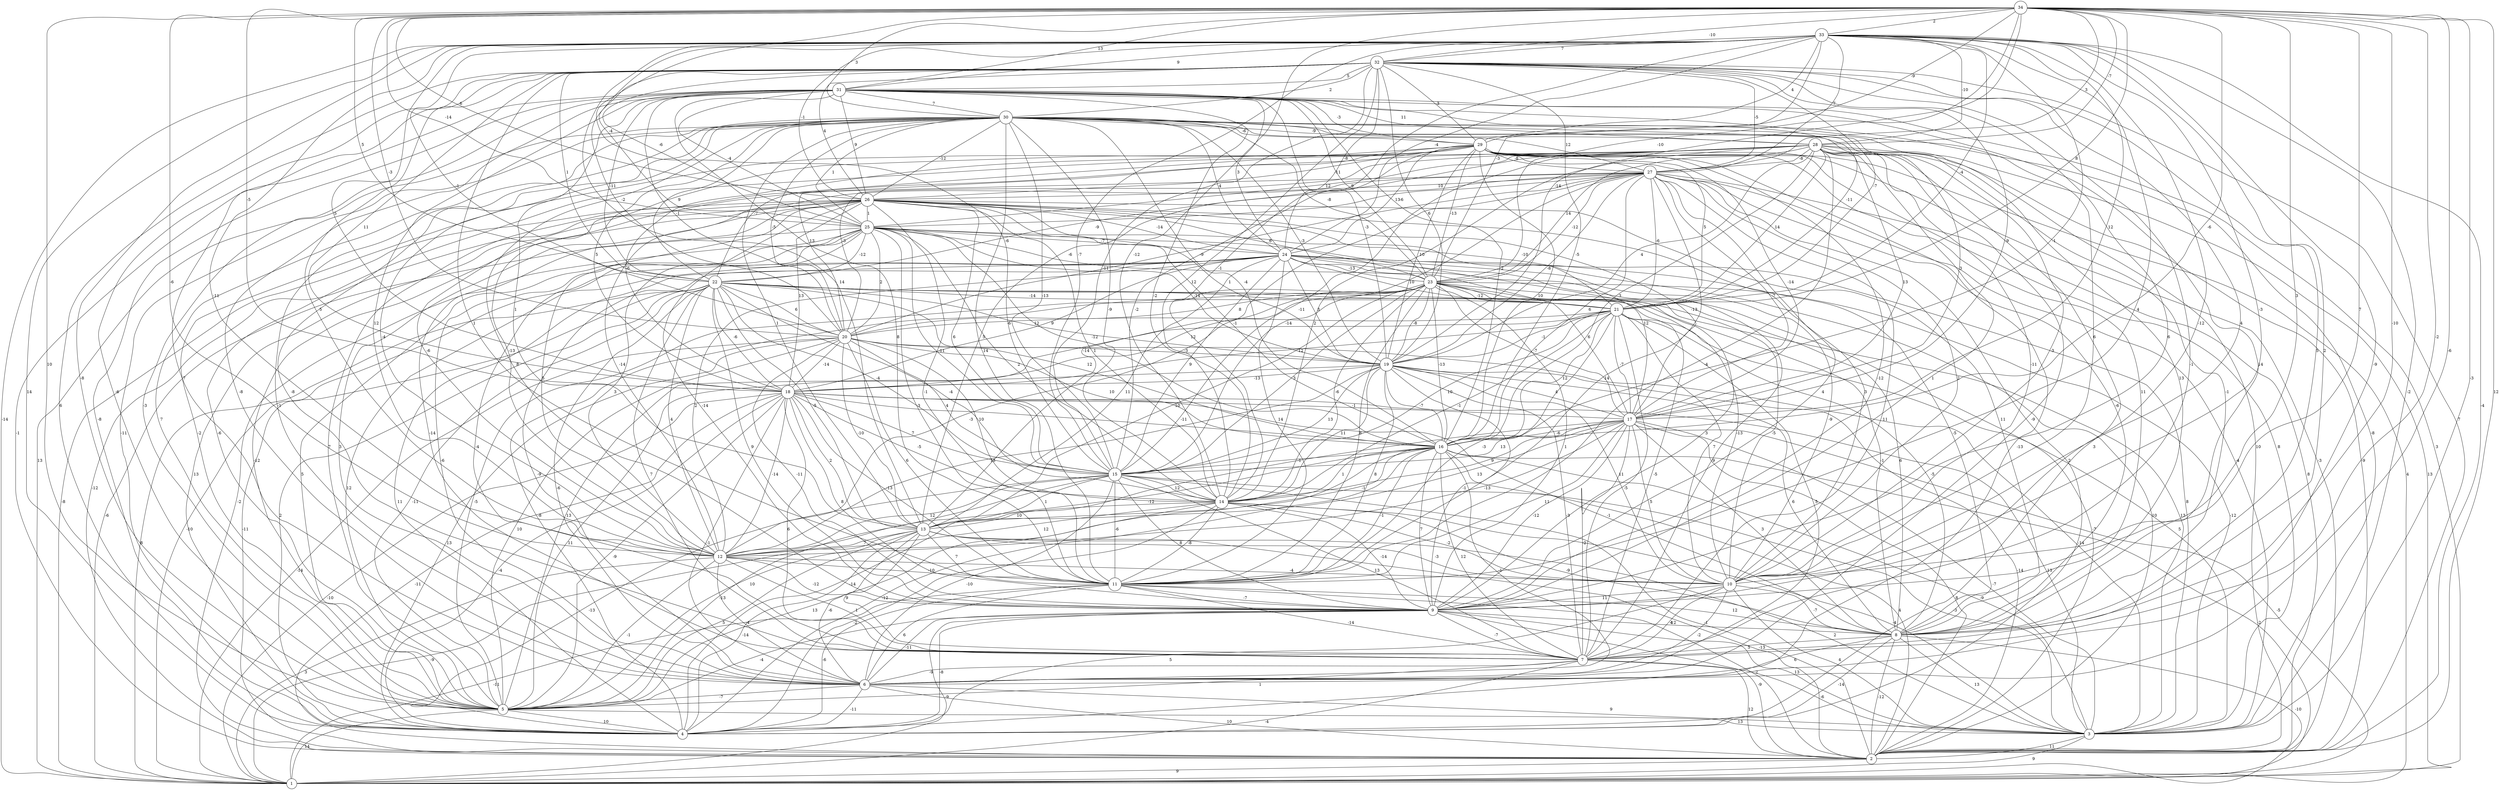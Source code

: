 graph { 
	 fontname="Helvetica,Arial,sans-serif" 
	 node [shape = circle]; 
	 34 -- 2 [label = "12"];
	 34 -- 3 [label = "-3"];
	 34 -- 5 [label = "10"];
	 34 -- 6 [label = "-6"];
	 34 -- 7 [label = "-2"];
	 34 -- 8 [label = "-10"];
	 34 -- 9 [label = "7"];
	 34 -- 10 [label = "3"];
	 34 -- 12 [label = "-6"];
	 34 -- 14 [label = "-12"];
	 34 -- 15 [label = "-6"];
	 34 -- 16 [label = "-6"];
	 34 -- 18 [label = "-5"];
	 34 -- 19 [label = "-14"];
	 34 -- 20 [label = "-3"];
	 34 -- 21 [label = "8"];
	 34 -- 22 [label = "5"];
	 34 -- 23 [label = "-10"];
	 34 -- 25 [label = "-14"];
	 34 -- 26 [label = "6"];
	 34 -- 27 [label = "3"];
	 34 -- 28 [label = "-7"];
	 34 -- 29 [label = "-9"];
	 34 -- 30 [label = "3"];
	 34 -- 31 [label = "13"];
	 34 -- 32 [label = "-10"];
	 34 -- 33 [label = "2"];
	 33 -- 1 [label = "-14"];
	 33 -- 2 [label = "-4"];
	 33 -- 3 [label = "-2"];
	 33 -- 4 [label = "14"];
	 33 -- 5 [label = "-8"];
	 33 -- 6 [label = "-9"];
	 33 -- 7 [label = "2"];
	 33 -- 9 [label = "-12"];
	 33 -- 10 [label = "-3"];
	 33 -- 11 [label = "4"];
	 33 -- 12 [label = "-11"];
	 33 -- 13 [label = "14"];
	 33 -- 14 [label = "-1"];
	 33 -- 15 [label = "-7"];
	 33 -- 16 [label = "-1"];
	 33 -- 17 [label = "12"];
	 33 -- 18 [label = "5"];
	 33 -- 20 [label = "-1"];
	 33 -- 21 [label = "-4"];
	 33 -- 23 [label = "-3"];
	 33 -- 24 [label = "-4"];
	 33 -- 25 [label = "-4"];
	 33 -- 26 [label = "-1"];
	 33 -- 27 [label = "7"];
	 33 -- 28 [label = "-10"];
	 33 -- 29 [label = "4"];
	 33 -- 31 [label = "9"];
	 33 -- 32 [label = "7"];
	 32 -- 2 [label = "7"];
	 32 -- 4 [label = "6"];
	 32 -- 5 [label = "-6"];
	 32 -- 6 [label = "7"];
	 32 -- 7 [label = "-1"];
	 32 -- 8 [label = "5"];
	 32 -- 9 [label = "6"];
	 32 -- 10 [label = "4"];
	 32 -- 11 [label = "1"];
	 32 -- 12 [label = "5"];
	 32 -- 14 [label = "12"];
	 32 -- 15 [label = "-11"];
	 32 -- 16 [label = "-5"];
	 32 -- 17 [label = "-9"];
	 32 -- 18 [label = "11"];
	 32 -- 19 [label = "6"];
	 32 -- 20 [label = "-2"];
	 32 -- 21 [label = "-7"];
	 32 -- 22 [label = "1"];
	 32 -- 24 [label = "-8"];
	 32 -- 25 [label = "-6"];
	 32 -- 26 [label = "4"];
	 32 -- 27 [label = "-5"];
	 32 -- 29 [label = "3"];
	 32 -- 30 [label = "2"];
	 32 -- 31 [label = "5"];
	 31 -- 1 [label = "3"];
	 31 -- 2 [label = "-1"];
	 31 -- 4 [label = "-8"];
	 31 -- 5 [label = "-3"];
	 31 -- 6 [label = "-8"];
	 31 -- 8 [label = "14"];
	 31 -- 10 [label = "6"];
	 31 -- 11 [label = "8"];
	 31 -- 12 [label = "12"];
	 31 -- 13 [label = "1"];
	 31 -- 14 [label = "-2"];
	 31 -- 16 [label = "-2"];
	 31 -- 19 [label = "-3"];
	 31 -- 20 [label = "-1"];
	 31 -- 21 [label = "-11"];
	 31 -- 22 [label = "-11"];
	 31 -- 23 [label = "9"];
	 31 -- 24 [label = "3"];
	 31 -- 25 [label = "-4"];
	 31 -- 26 [label = "9"];
	 31 -- 28 [label = "11"];
	 31 -- 29 [label = "-3"];
	 31 -- 30 [label = "7"];
	 30 -- 1 [label = "13"];
	 30 -- 2 [label = "10"];
	 30 -- 3 [label = "-8"];
	 30 -- 4 [label = "-11"];
	 30 -- 5 [label = "7"];
	 30 -- 6 [label = "-1"];
	 30 -- 7 [label = "-8"];
	 30 -- 8 [label = "13"];
	 30 -- 9 [label = "8"];
	 30 -- 10 [label = "-3"];
	 30 -- 11 [label = "14"];
	 30 -- 12 [label = "-4"];
	 30 -- 13 [label = "1"];
	 30 -- 14 [label = "-9"];
	 30 -- 15 [label = "-13"];
	 30 -- 16 [label = "-4"];
	 30 -- 17 [label = "3"];
	 30 -- 18 [label = "5"];
	 30 -- 19 [label = "-3"];
	 30 -- 20 [label = "-5"];
	 30 -- 22 [label = "9"];
	 30 -- 23 [label = "-8"];
	 30 -- 24 [label = "4"];
	 30 -- 25 [label = "1"];
	 30 -- 26 [label = "-12"];
	 30 -- 27 [label = "12"];
	 30 -- 28 [label = "-9"];
	 30 -- 29 [label = "-6"];
	 29 -- 1 [label = "4"];
	 29 -- 2 [label = "-3"];
	 29 -- 3 [label = "8"];
	 29 -- 4 [label = "-13"];
	 29 -- 5 [label = "-2"];
	 29 -- 8 [label = "11"];
	 29 -- 9 [label = "-12"];
	 29 -- 12 [label = "-6"];
	 29 -- 15 [label = "-2"];
	 29 -- 16 [label = "10"];
	 29 -- 17 [label = "-14"];
	 29 -- 18 [label = "-6"];
	 29 -- 19 [label = "10"];
	 29 -- 20 [label = "13"];
	 29 -- 21 [label = "5"];
	 29 -- 22 [label = "-7"];
	 29 -- 23 [label = "-13"];
	 29 -- 24 [label = "13"];
	 29 -- 26 [label = "-11"];
	 29 -- 27 [label = "-8"];
	 28 -- 1 [label = "13"];
	 28 -- 2 [label = "-9"];
	 28 -- 4 [label = "3"];
	 28 -- 5 [label = "-6"];
	 28 -- 6 [label = "-9"];
	 28 -- 8 [label = "-1"];
	 28 -- 9 [label = "1"];
	 28 -- 10 [label = "-11"];
	 28 -- 11 [label = "-4"];
	 28 -- 12 [label = "-13"];
	 28 -- 13 [label = "5"];
	 28 -- 14 [label = "2"];
	 28 -- 15 [label = "-11"];
	 28 -- 16 [label = "3"];
	 28 -- 17 [label = "13"];
	 28 -- 19 [label = "4"];
	 28 -- 20 [label = "-3"];
	 28 -- 21 [label = "14"];
	 28 -- 23 [label = "14"];
	 28 -- 25 [label = "12"];
	 28 -- 27 [label = "-8"];
	 27 -- 2 [label = "8"];
	 27 -- 3 [label = "-4"];
	 27 -- 4 [label = "2"];
	 27 -- 5 [label = "7"];
	 27 -- 7 [label = "11"];
	 27 -- 8 [label = "-6"];
	 27 -- 9 [label = "4"];
	 27 -- 10 [label = "2"];
	 27 -- 11 [label = "14"];
	 27 -- 12 [label = "-14"];
	 27 -- 13 [label = "-14"];
	 27 -- 15 [label = "-14"];
	 27 -- 16 [label = "6"];
	 27 -- 17 [label = "-7"];
	 27 -- 19 [label = "-8"];
	 27 -- 20 [label = "-9"];
	 27 -- 21 [label = "-6"];
	 27 -- 22 [label = "-9"];
	 27 -- 23 [label = "-12"];
	 27 -- 25 [label = "-6"];
	 27 -- 26 [label = "10"];
	 26 -- 1 [label = "-8"];
	 26 -- 2 [label = "-12"];
	 26 -- 4 [label = "13"];
	 26 -- 5 [label = "-12"];
	 26 -- 6 [label = "3"];
	 26 -- 7 [label = "-14"];
	 26 -- 8 [label = "11"];
	 26 -- 9 [label = "-14"];
	 26 -- 10 [label = "3"];
	 26 -- 11 [label = "-1"];
	 26 -- 12 [label = "5"];
	 26 -- 14 [label = "1"];
	 26 -- 15 [label = "6"];
	 26 -- 16 [label = "-1"];
	 26 -- 17 [label = "-13"];
	 26 -- 18 [label = "13"];
	 26 -- 19 [label = "1"];
	 26 -- 21 [label = "-10"];
	 26 -- 23 [label = "6"];
	 26 -- 24 [label = "-14"];
	 26 -- 25 [label = "1"];
	 25 -- 1 [label = "-6"];
	 25 -- 2 [label = "-2"];
	 25 -- 5 [label = "5"];
	 25 -- 6 [label = "-6"];
	 25 -- 7 [label = "-4"];
	 25 -- 8 [label = "-5"];
	 25 -- 11 [label = "3"];
	 25 -- 12 [label = "3"];
	 25 -- 14 [label = "2"];
	 25 -- 15 [label = "-11"];
	 25 -- 16 [label = "-12"];
	 25 -- 17 [label = "12"];
	 25 -- 19 [label = "-14"];
	 25 -- 20 [label = "2"];
	 25 -- 22 [label = "-12"];
	 25 -- 23 [label = "-6"];
	 25 -- 24 [label = "-7"];
	 24 -- 1 [label = "-10"];
	 24 -- 2 [label = "10"];
	 24 -- 3 [label = "8"];
	 24 -- 4 [label = "11"];
	 24 -- 5 [label = "12"];
	 24 -- 6 [label = "-9"];
	 24 -- 7 [label = "9"];
	 24 -- 9 [label = "3"];
	 24 -- 10 [label = "-9"];
	 24 -- 11 [label = "14"];
	 24 -- 12 [label = "2"];
	 24 -- 13 [label = "11"];
	 24 -- 15 [label = "9"];
	 24 -- 17 [label = "6"];
	 24 -- 18 [label = "9"];
	 24 -- 19 [label = "3"];
	 24 -- 21 [label = "10"];
	 24 -- 23 [label = "-13"];
	 23 -- 2 [label = "-7"];
	 23 -- 3 [label = "-12"];
	 23 -- 4 [label = "-8"];
	 23 -- 5 [label = "-5"];
	 23 -- 7 [label = "-5"];
	 23 -- 8 [label = "6"];
	 23 -- 9 [label = "1"];
	 23 -- 10 [label = "-5"];
	 23 -- 11 [label = "8"];
	 23 -- 12 [label = "-3"];
	 23 -- 13 [label = "10"];
	 23 -- 14 [label = "-6"];
	 23 -- 15 [label = "3"];
	 23 -- 16 [label = "-13"];
	 23 -- 17 [label = "-7"];
	 23 -- 18 [label = "12"];
	 23 -- 19 [label = "-8"];
	 23 -- 20 [label = "8"];
	 23 -- 21 [label = "-12"];
	 22 -- 1 [label = "8"];
	 22 -- 2 [label = "-11"];
	 22 -- 3 [label = "13"];
	 22 -- 4 [label = "2"];
	 22 -- 5 [label = "-11"];
	 22 -- 6 [label = "-6"];
	 22 -- 7 [label = "7"];
	 22 -- 8 [label = "-1"];
	 22 -- 9 [label = "9"];
	 22 -- 10 [label = "-13"];
	 22 -- 12 [label = "4"];
	 22 -- 13 [label = "-5"];
	 22 -- 14 [label = "-4"];
	 22 -- 15 [label = "-4"];
	 22 -- 16 [label = "12"];
	 22 -- 18 [label = "-6"];
	 22 -- 19 [label = "12"];
	 22 -- 20 [label = "6"];
	 22 -- 21 [label = "-14"];
	 21 -- 3 [label = "5"];
	 21 -- 5 [label = "13"];
	 21 -- 6 [label = "5"];
	 21 -- 7 [label = "-5"];
	 21 -- 8 [label = "-5"];
	 21 -- 10 [label = "7"];
	 21 -- 11 [label = "-3"];
	 21 -- 14 [label = "-1"];
	 21 -- 15 [label = "10"];
	 21 -- 16 [label = "12"];
	 21 -- 17 [label = "-7"];
	 21 -- 18 [label = "12"];
	 21 -- 19 [label = "-1"];
	 21 -- 20 [label = "-6"];
	 20 -- 1 [label = "-14"];
	 20 -- 3 [label = "-14"];
	 20 -- 4 [label = "13"];
	 20 -- 5 [label = "10"];
	 20 -- 9 [label = "-11"];
	 20 -- 11 [label = "6"];
	 20 -- 13 [label = "-10"];
	 20 -- 14 [label = "10"];
	 20 -- 15 [label = "4"];
	 20 -- 16 [label = "10"];
	 20 -- 18 [label = "-14"];
	 20 -- 19 [label = "-3"];
	 19 -- 2 [label = "-14"];
	 19 -- 5 [label = "11"];
	 19 -- 7 [label = "-3"];
	 19 -- 8 [label = "6"];
	 19 -- 9 [label = "-1"];
	 19 -- 10 [label = "11"];
	 19 -- 11 [label = "8"];
	 19 -- 12 [label = "13"];
	 19 -- 14 [label = "11"];
	 19 -- 15 [label = "13"];
	 19 -- 16 [label = "-7"];
	 19 -- 17 [label = "4"];
	 19 -- 18 [label = "-13"];
	 18 -- 1 [label = "-10"];
	 18 -- 2 [label = "-11"];
	 18 -- 3 [label = "13"];
	 18 -- 4 [label = "-4"];
	 18 -- 5 [label = "-9"];
	 18 -- 6 [label = "-1"];
	 18 -- 7 [label = "6"];
	 18 -- 8 [label = "-1"];
	 18 -- 9 [label = "8"];
	 18 -- 11 [label = "-13"];
	 18 -- 12 [label = "-14"];
	 18 -- 13 [label = "2"];
	 18 -- 14 [label = "-5"];
	 18 -- 15 [label = "7"];
	 18 -- 16 [label = "-11"];
	 18 -- 17 [label = "-1"];
	 17 -- 1 [label = "-5"];
	 17 -- 2 [label = "8"];
	 17 -- 3 [label = "-7"];
	 17 -- 4 [label = "-14"];
	 17 -- 7 [label = "-2"];
	 17 -- 8 [label = "3"];
	 17 -- 9 [label = "-12"];
	 17 -- 10 [label = "5"];
	 17 -- 11 [label = "11"];
	 17 -- 12 [label = "-13"];
	 17 -- 13 [label = "13"];
	 17 -- 14 [label = "9"];
	 17 -- 15 [label = "13"];
	 17 -- 16 [label = "-6"];
	 16 -- 1 [label = "-2"];
	 16 -- 2 [label = "4"];
	 16 -- 3 [label = "-9"];
	 16 -- 4 [label = "-12"];
	 16 -- 5 [label = "10"];
	 16 -- 6 [label = "-1"];
	 16 -- 7 [label = "12"];
	 16 -- 9 [label = "7"];
	 16 -- 11 [label = "-1"];
	 16 -- 12 [label = "-12"];
	 16 -- 13 [label = "-1"];
	 16 -- 14 [label = "1"];
	 16 -- 15 [label = "-1"];
	 15 -- 2 [label = "-1"];
	 15 -- 3 [label = "-3"];
	 15 -- 4 [label = "-13"];
	 15 -- 5 [label = "-13"];
	 15 -- 6 [label = "-10"];
	 15 -- 7 [label = "13"];
	 15 -- 9 [label = "8"];
	 15 -- 11 [label = "-6"];
	 15 -- 12 [label = "12"];
	 15 -- 13 [label = "1"];
	 15 -- 14 [label = "12"];
	 14 -- 3 [label = "-4"];
	 14 -- 4 [label = "-2"];
	 14 -- 5 [label = "13"];
	 14 -- 8 [label = "-9"];
	 14 -- 9 [label = "-14"];
	 14 -- 10 [label = "-2"];
	 14 -- 11 [label = "-8"];
	 14 -- 12 [label = "12"];
	 14 -- 13 [label = "10"];
	 13 -- 1 [label = "-9"];
	 13 -- 2 [label = "-13"];
	 13 -- 3 [label = "2"];
	 13 -- 4 [label = "-14"];
	 13 -- 5 [label = "5"];
	 13 -- 6 [label = "-6"];
	 13 -- 7 [label = "9"];
	 13 -- 10 [label = "-3"];
	 13 -- 11 [label = "7"];
	 13 -- 12 [label = "7"];
	 12 -- 1 [label = "3"];
	 12 -- 5 [label = "-1"];
	 12 -- 6 [label = "-4"];
	 12 -- 7 [label = "1"];
	 12 -- 9 [label = "-12"];
	 12 -- 10 [label = "-4"];
	 12 -- 11 [label = "-10"];
	 11 -- 1 [label = "-11"];
	 11 -- 2 [label = "2"];
	 11 -- 4 [label = "-6"];
	 11 -- 6 [label = "6"];
	 11 -- 7 [label = "-14"];
	 11 -- 8 [label = "12"];
	 11 -- 9 [label = "-7"];
	 10 -- 3 [label = "4"];
	 10 -- 4 [label = "5"];
	 10 -- 6 [label = "-2"];
	 10 -- 7 [label = "-12"];
	 10 -- 8 [label = "-7"];
	 10 -- 9 [label = "11"];
	 9 -- 1 [label = "-9"];
	 9 -- 2 [label = "-9"];
	 9 -- 3 [label = "13"];
	 9 -- 4 [label = "-8"];
	 9 -- 5 [label = "-4"];
	 9 -- 6 [label = "-11"];
	 9 -- 7 [label = "-7"];
	 9 -- 8 [label = "4"];
	 8 -- 1 [label = "-10"];
	 8 -- 2 [label = "-12"];
	 8 -- 3 [label = "13"];
	 8 -- 4 [label = "-14"];
	 8 -- 6 [label = "6"];
	 8 -- 7 [label = "5"];
	 7 -- 1 [label = "-4"];
	 7 -- 2 [label = "12"];
	 7 -- 3 [label = "-6"];
	 7 -- 5 [label = "1"];
	 7 -- 6 [label = "-9"];
	 6 -- 2 [label = "10"];
	 6 -- 3 [label = "9"];
	 6 -- 4 [label = "-11"];
	 6 -- 5 [label = "-7"];
	 5 -- 1 [label = "14"];
	 5 -- 3 [label = "13"];
	 5 -- 4 [label = "10"];
	 3 -- 1 [label = "9"];
	 3 -- 2 [label = "11"];
	 2 -- 1 [label = "9"];
	 1;
	 2;
	 3;
	 4;
	 5;
	 6;
	 7;
	 8;
	 9;
	 10;
	 11;
	 12;
	 13;
	 14;
	 15;
	 16;
	 17;
	 18;
	 19;
	 20;
	 21;
	 22;
	 23;
	 24;
	 25;
	 26;
	 27;
	 28;
	 29;
	 30;
	 31;
	 32;
	 33;
	 34;
}
